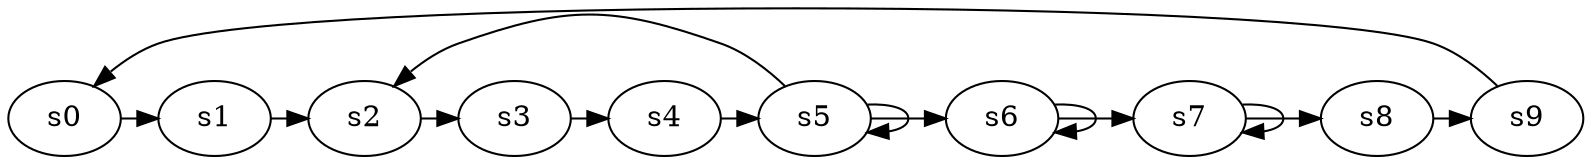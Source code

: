 digraph game_0415_cycle_10 {
    s0 [name="s0", player=0, target=1];
    s1 [name="s1", player=0];
    s2 [name="s2", player=0, target=1];
    s3 [name="s3", player=0];
    s4 [name="s4", player=0];
    s5 [name="s5", player=1, target=1];
    s6 [name="s6", player=1];
    s7 [name="s7", player=0, target=1];
    s8 [name="s8", player=1];
    s9 [name="s9", player=0];

    s0 -> s1 [constraint="time % 3 == 0 || time % 3 == 2"];
    s1 -> s2 [constraint="time == 1 || time == 11 || time == 15 || time == 24"];
    s2 -> s3 [constraint="time == 3 || time == 6 || time == 8 || time == 20"];
    s3 -> s4 [constraint="time == 1 || time == 3 || time == 5 || time == 7 || time == 12 || time == 18"];
    s4 -> s5 [constraint="time % 3 == 1"];
    s5 -> s6 [constraint="time % 3 == 1 || time % 3 == 0"];
    s6 -> s7 [constraint="time % 4 == 3"];
    s7 -> s8 [constraint="time % 2 == 0"];
    s8 -> s9 [constraint="time % 3 == 1 || time % 3 == 2"];
    s9 -> s0 [constraint="time == 6 || time == 7 || time == 11 || time == 18 || time == 19 || time == 23"];
    s5 -> s5 [constraint="time % 3 == 0"];
    s5 -> s2 [constraint="time == 4 || time == 5"];
    s6 -> s6 [constraint="time % 3 == 0"];
    s7 -> s7 [constraint="time % 2 == 0"];
}

